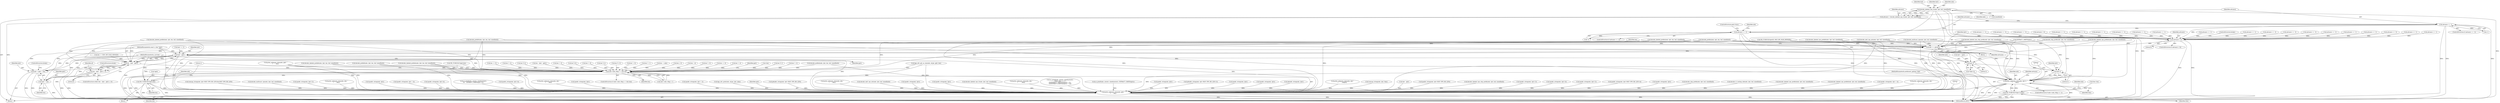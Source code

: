 digraph "0_tcpdump_ffde45acf3348f8353fb4064a1b21683ee6b5ddf@pointer" {
"1001934" [label="(Call,decode_labeled_vpn_l2(ndo, tptr, buf, sizeof(buf)))"];
"1001932" [label="(Call,advance = decode_labeled_vpn_l2(ndo, tptr, buf, sizeof(buf)))"];
"1001941" [label="(Call,advance == -1)"];
"1001951" [label="(Call,advance == -2)"];
"1002130" [label="(Call,advance < 0)"];
"1002134" [label="(Call,tptr += advance)"];
"1001696" [label="(Call,tptr - pptr)"];
"1001694" [label="(Call,len - (tptr - pptr))"];
"1001693" [label="(Call,len - (tptr - pptr) > 0)"];
"1002123" [label="(Call,tptr = pptr + len)"];
"1002125" [label="(Call,pptr + len)"];
"1002901" [label="(Call,ndo->ndo_vflag > 1 && len)"];
"1002909" [label="(Call,ND_TCHECK2(*pptr,len))"];
"1002913" [label="(Call,print_unknown_data(ndo, pptr, \"\n\t    \", len))"];
"1002095" [label="(Call,tptr-3)"];
"1002115" [label="(Call,tptr-3)"];
"1002113" [label="(Call,print_unknown_data(ndo, tptr-3, \"\n\t    \", tlen))"];
"1002093" [label="(Call,ND_TCHECK2(*(tptr-3),tlen))"];
"1002804" [label="(Call,bgp_attr_print(ndo, atype, tptr, alen))"];
"1002134" [label="(Call,tptr += advance)"];
"1002915" [label="(Identifier,pptr)"];
"1001700" [label="(Block,)"];
"1002062" [label="(Call,decode_multicast_vpn(ndo, tptr, buf, sizeof(buf)))"];
"1002901" [label="(Call,ndo->ndo_vflag > 1 && len)"];
"1000391" [label="(Call,len == 6)"];
"1002095" [label="(Call,tptr-3)"];
"1000909" [label="(Call,ip6addr_string(ndo, tptr+BGP_VPN_RD_LEN))"];
"1001862" [label="(Call,decode_labeled_prefix6(ndo, tptr, len, buf, sizeof(buf)))"];
"1002908" [label="(Block,)"];
"1001998" [label="(Call,decode_labeled_vpn_clnp_prefix(ndo, tptr, buf, sizeof(buf)))"];
"1001966" [label="(Call,decode_clnp_prefix(ndo, tptr, buf, sizeof(buf)))"];
"1002556" [label="(Call,print_unknown_data(ndo, tptr, \"\n\t      \", tlen))"];
"1001933" [label="(Identifier,advance)"];
"1000180" [label="(Call,len % 2)"];
"1002118" [label="(Literal,\"\n\t    \")"];
"1002894" [label="(Call,print_unknown_data(ndo, pptr, \"\n\t    \", len))"];
"1001941" [label="(Call,advance == -1)"];
"1002135" [label="(Identifier,tptr)"];
"1002094" [label="(Call,*(tptr-3))"];
"1002113" [label="(Call,print_unknown_data(ndo, tptr-3, \"\n\t    \", tlen))"];
"1000362" [label="(Call,len != 0)"];
"1002140" [label="(Call,len % 8)"];
"1002639" [label="(Call,print_unknown_data(ndo, tptr,\"\n\t      \", length))"];
"1000376" [label="(Call,len != 8)"];
"1000573" [label="(Call,len % 4)"];
"1001432" [label="(Call,decode_labeled_prefix6(ndo, tptr, len, buf, sizeof(buf)))"];
"1000977" [label="(Call,isonsap_string(ndo, tptr, tlen))"];
"1001170" [label="(Call,tptr - pptr)"];
"1001937" [label="(Identifier,buf)"];
"1001830" [label="(Call,advance == -1)"];
"1002133" [label="(ControlStructure,break;)"];
"1000128" [label="(MethodParameterIn,const u_char *pptr)"];
"1002093" [label="(Call,ND_TCHECK2(*(tptr-3),tlen))"];
"1002923" [label="(MethodReturn,RET)"];
"1001955" [label="(ControlStructure,goto trunc;)"];
"1000815" [label="(Call,ipaddr_string(ndo, tptr+BGP_VPN_RD_LEN))"];
"1001568" [label="(Call,decode_labeled_vpn_clnp_prefix(ndo, tptr, buf, sizeof(buf)))"];
"1002824" [label="(Call,len % 12)"];
"1001797" [label="(Call,advance == -1)"];
"1002136" [label="(Identifier,advance)"];
"1002223" [label="(Call,ipaddr_string(ndo, tptr+2))"];
"1002207" [label="(Call,ipaddr_string(ndo, tptr+4))"];
"1000436" [label="(Call,len != 8)"];
"1002127" [label="(Identifier,len)"];
"1001735" [label="(Call,advance == -3)"];
"1000153" [label="(Call,len != 1)"];
"1001682" [label="(Call,len == BGP_MP_NLRI_MINSIZE)"];
"1002302" [label="(Call,ipaddr_string(ndo, tptr+2))"];
"1001038" [label="(Call,ipaddr_string(ndo, tptr+BGP_VPN_RD_LEN+4))"];
"1001822" [label="(Call,decode_prefix6(ndo, tptr, len, buf, sizeof(buf)))"];
"1002814" [label="(Call,len -= alen)"];
"1001947" [label="(Identifier,ndo)"];
"1002838" [label="(Call,len > 0)"];
"1001692" [label="(ControlStructure,while (len - (tptr - pptr) > 0))"];
"1001847" [label="(Call,advance == -3)"];
"1001959" [label="(Identifier,ndo)"];
"1001695" [label="(Identifier,len)"];
"1002520" [label="(Call,ipaddr_string(ndo, tptr))"];
"1001649" [label="(Call,EXTRACT_16BITS(tptr))"];
"1001750" [label="(Call,decode_labeled_prefix4(ndo, tptr, len, buf, sizeof(buf)))"];
"1002114" [label="(Identifier,ndo)"];
"1001536" [label="(Call,decode_clnp_prefix(ndo, tptr, buf, sizeof(buf)))"];
"1001296" [label="(Call,decode_rt_routing_info(ndo, tptr, buf, sizeof(buf)))"];
"1001775" [label="(Call,advance == -3)"];
"1001696" [label="(Call,tptr - pptr)"];
"1002125" [label="(Call,pptr + len)"];
"1001264" [label="(Call,decode_labeled_vpn_prefix4(ndo, tptr, buf, sizeof(buf)))"];
"1002079" [label="(Call,advance == -2)"];
"1001472" [label="(Call,decode_labeled_vpn_prefix6(ndo, tptr, buf, sizeof(buf)))"];
"1001704" [label="(Identifier,af)"];
"1000428" [label="(Call,ipaddr_string(ndo, tptr + 4))"];
"1002382" [label="(Call,print_unknown_data(ndo, tptr, \"\n\t      \", 8))"];
"1000200" [label="(Call,bgp_attr_get_as_size(ndo, atype, pptr, len))"];
"1002916" [label="(Literal,\"\n\t    \")"];
"1001936" [label="(Identifier,tptr)"];
"1002005" [label="(Call,advance == -1)"];
"1001693" [label="(Call,len - (tptr - pptr) > 0)"];
"1001018" [label="(Call,isonsap_string(ndo, tptr+BGP_VPN_RD_LEN,tlen-BGP_VPN_RD_LEN))"];
"1002677" [label="(Call,len -=4)"];
"1001983" [label="(Call,advance == -2)"];
"1001328" [label="(Call,decode_multicast_vpn(ndo, tptr, buf, sizeof(buf)))"];
"1001934" [label="(Call,decode_labeled_vpn_l2(ndo, tptr, buf, sizeof(buf)))"];
"1001932" [label="(Call,advance = decode_labeled_vpn_l2(ndo, tptr, buf, sizeof(buf)))"];
"1002101" [label="(Identifier,ndo)"];
"1001887" [label="(Call,advance == -3)"];
"1002288" [label="(Call,ipaddr_string(ndo, tptr+2))"];
"1000682" [label="(Call,print_unknown_data(ndo, tptr, \"\n\t    \", tlen))"];
"1000373" [label="(Call,len != 6)"];
"1000126" [label="(MethodParameterIn,netdissect_options *ndo)"];
"1002900" [label="(ControlStructure,if (ndo->ndo_vflag > 1 && len))"];
"1001758" [label="(Call,advance == -1)"];
"1001870" [label="(Call,advance == -1)"];
"1001184" [label="(Call,decode_prefix4(ndo, tptr, len, buf, sizeof(buf)))"];
"1002116" [label="(Identifier,tptr)"];
"1001694" [label="(Call,len - (tptr - pptr))"];
"1002907" [label="(Identifier,len)"];
"1001940" [label="(ControlStructure,if (advance == -1))"];
"1002037" [label="(Call,advance == -1)"];
"1000312" [label="(Call,len != 4)"];
"1000767" [label="(Call,ipaddr_string(ndo, tptr))"];
"1000463" [label="(Call,ipaddr_string(ndo, tptr + 4))"];
"1002912" [label="(Identifier,len)"];
"1002486" [label="(Call,ipaddr_string(ndo, tptr+4))"];
"1000142" [label="(Call,tptr = pptr)"];
"1002115" [label="(Call,tptr-3)"];
"1002132" [label="(Literal,0)"];
"1001951" [label="(Call,advance == -2)"];
"1002047" [label="(Call,advance == -2)"];
"1002128" [label="(ControlStructure,break;)"];
"1002097" [label="(Literal,3)"];
"1001938" [label="(Call,sizeof(buf))"];
"1002241" [label="(Call,as_printf(ndo, astostr, sizeof(astostr),\n\t\t\t    EXTRACT_32BITS(tptr+2)))"];
"1002465" [label="(Call,ipaddr_string(ndo, tptr+4))"];
"1001642" [label="(Call,ND_TCHECK2(tptr[0], BGP_MP_NLRI_MINSIZE))"];
"1001807" [label="(Call,advance == -2)"];
"1002911" [label="(Identifier,pptr)"];
"1002910" [label="(Call,*pptr)"];
"1002914" [label="(Identifier,ndo)"];
"1002917" [label="(Identifier,len)"];
"1002117" [label="(Literal,3)"];
"1000129" [label="(MethodParameterIn,u_int len)"];
"1000190" [label="(Call,!len)"];
"1001953" [label="(Call,-2)"];
"1001710" [label="(Call,decode_prefix4(ndo, tptr, len, buf, sizeof(buf)))"];
"1001092" [label="(Call,print_unknown_data(ndo, tptr, \"\n\t    \", tlen))"];
"1002503" [label="(Call,ipaddr_string(ndo, tptr))"];
"1000408" [label="(Call,ipaddr_string(ndo, tptr + 2))"];
"1000548" [label="(Call,len != 4)"];
"1001392" [label="(Call,decode_prefix6(ndo, tptr, len, buf, sizeof(buf)))"];
"1002096" [label="(Identifier,tptr)"];
"1001617" [label="(Call,print_unknown_data(ndo, tptr, \"\n\t    \", tlen))"];
"1002913" [label="(Call,print_unknown_data(ndo, pptr, \"\n\t    \", len))"];
"1002120" [label="(Call,advance = 0)"];
"1001360" [label="(Call,decode_mdt_vpn_nlri(ndo, tptr, buf, sizeof(buf)))"];
"1001909" [label="(Call,advance == -1)"];
"1002126" [label="(Identifier,pptr)"];
"1000955" [label="(Call,ipaddr_string(ndo, tptr))"];
"1001224" [label="(Call,decode_labeled_prefix4(ndo, tptr, len, buf, sizeof(buf)))"];
"1002821" [label="(Call,len == 0)"];
"1002129" [label="(ControlStructure,if (advance < 0))"];
"1001689" [label="(Call,tptr += 3)"];
"1002069" [label="(Call,advance == -1)"];
"1000338" [label="(Call,len != 4)"];
"1002909" [label="(Call,ND_TCHECK2(*pptr,len))"];
"1002540" [label="(Call,ipaddr_string(ndo, tptr))"];
"1001504" [label="(Call,decode_labeled_vpn_l2(ndo, tptr, buf, sizeof(buf)))"];
"1001943" [label="(Call,-1)"];
"1002902" [label="(Call,ndo->ndo_vflag > 1)"];
"1002130" [label="(Call,advance < 0)"];
"1000471" [label="(Call,len % 4)"];
"1001699" [label="(Literal,0)"];
"1002919" [label="(Literal,1)"];
"1000145" [label="(Call,tlen=len)"];
"1001698" [label="(Identifier,pptr)"];
"1001935" [label="(Identifier,ndo)"];
"1001950" [label="(ControlStructure,if (advance == -2))"];
"1002137" [label="(ControlStructure,break;)"];
"1001790" [label="(Call,decode_labeled_vpn_prefix4(ndo, tptr, buf, sizeof(buf)))"];
"1000258" [label="(Call,as_printf(ndo, astostr, sizeof(astostr),\n\t\t\t\tas_size == 2 ?\n\t\t\t\tEXTRACT_16BITS(&tptr[2 + i]) :\n\t\t\t\tEXTRACT_32BITS(&tptr[2 + i])))"];
"1001902" [label="(Call,decode_labeled_vpn_prefix6(ndo, tptr, buf, sizeof(buf)))"];
"1002119" [label="(Identifier,tlen)"];
"1001973" [label="(Call,advance == -1)"];
"1001707" [label="(Block,)"];
"1002123" [label="(Call,tptr = pptr + len)"];
"1001168" [label="(Call,len - (tptr - pptr))"];
"1002667" [label="(Call,as_printf(ndo, astostr, sizeof(astostr), EXTRACT_32BITS(tptr)))"];
"1001919" [label="(Call,advance == -2)"];
"1001942" [label="(Identifier,advance)"];
"1002030" [label="(Call,decode_mdt_vpn_nlri(ndo, tptr, buf, sizeof(buf)))"];
"1002015" [label="(Call,advance == -2)"];
"1000598" [label="(Call,ipaddr_string(ndo, tptr))"];
"1001718" [label="(Call,advance == -1)"];
"1001697" [label="(Identifier,tptr)"];
"1001058" [label="(Call,ip6addr_string(ndo, tptr+BGP_VPN_RD_LEN+3))"];
"1000331" [label="(Call,ipaddr_string(ndo, tptr))"];
"1002131" [label="(Identifier,advance)"];
"1000567" [label="(Call,ipaddr_string(ndo, tptr))"];
"1001952" [label="(Identifier,advance)"];
"1002878" [label="(Call,ND_TCHECK2(*pptr,len))"];
"1000861" [label="(Call,ip6addr_string(ndo, tptr))"];
"1002124" [label="(Identifier,tptr)"];
"1002121" [label="(Identifier,advance)"];
"1002098" [label="(Identifier,tlen)"];
"1002107" [label="(ControlStructure,if (ndo->ndo_vflag <= 1))"];
"1001934" -> "1001932"  [label="AST: "];
"1001934" -> "1001938"  [label="CFG: "];
"1001935" -> "1001934"  [label="AST: "];
"1001936" -> "1001934"  [label="AST: "];
"1001937" -> "1001934"  [label="AST: "];
"1001938" -> "1001934"  [label="AST: "];
"1001932" -> "1001934"  [label="CFG: "];
"1001934" -> "1002923"  [label="DDG: "];
"1001934" -> "1002923"  [label="DDG: "];
"1001934" -> "1002923"  [label="DDG: "];
"1001934" -> "1001932"  [label="DDG: "];
"1001934" -> "1001932"  [label="DDG: "];
"1001934" -> "1001932"  [label="DDG: "];
"1001934" -> "1002113"  [label="DDG: "];
"1001934" -> "1002134"  [label="DDG: "];
"1001934" -> "1002913"  [label="DDG: "];
"1001932" -> "1001707"  [label="AST: "];
"1001933" -> "1001932"  [label="AST: "];
"1001942" -> "1001932"  [label="CFG: "];
"1001932" -> "1002923"  [label="DDG: "];
"1001932" -> "1001941"  [label="DDG: "];
"1001941" -> "1001940"  [label="AST: "];
"1001941" -> "1001943"  [label="CFG: "];
"1001942" -> "1001941"  [label="AST: "];
"1001943" -> "1001941"  [label="AST: "];
"1001947" -> "1001941"  [label="CFG: "];
"1001952" -> "1001941"  [label="CFG: "];
"1001941" -> "1002923"  [label="DDG: "];
"1001941" -> "1002923"  [label="DDG: "];
"1001941" -> "1002923"  [label="DDG: "];
"1001943" -> "1001941"  [label="DDG: "];
"1001941" -> "1001951"  [label="DDG: "];
"1001941" -> "1002130"  [label="DDG: "];
"1001951" -> "1001950"  [label="AST: "];
"1001951" -> "1001953"  [label="CFG: "];
"1001952" -> "1001951"  [label="AST: "];
"1001953" -> "1001951"  [label="AST: "];
"1001955" -> "1001951"  [label="CFG: "];
"1001959" -> "1001951"  [label="CFG: "];
"1001951" -> "1002923"  [label="DDG: "];
"1001951" -> "1002923"  [label="DDG: "];
"1001951" -> "1002923"  [label="DDG: "];
"1001953" -> "1001951"  [label="DDG: "];
"1001951" -> "1002130"  [label="DDG: "];
"1002130" -> "1002129"  [label="AST: "];
"1002130" -> "1002132"  [label="CFG: "];
"1002131" -> "1002130"  [label="AST: "];
"1002132" -> "1002130"  [label="AST: "];
"1002133" -> "1002130"  [label="CFG: "];
"1002135" -> "1002130"  [label="CFG: "];
"1002130" -> "1002923"  [label="DDG: "];
"1002130" -> "1002923"  [label="DDG: "];
"1001847" -> "1002130"  [label="DDG: "];
"1002047" -> "1002130"  [label="DDG: "];
"1001718" -> "1002130"  [label="DDG: "];
"1001870" -> "1002130"  [label="DDG: "];
"1001887" -> "1002130"  [label="DDG: "];
"1001735" -> "1002130"  [label="DDG: "];
"1002015" -> "1002130"  [label="DDG: "];
"1002069" -> "1002130"  [label="DDG: "];
"1001909" -> "1002130"  [label="DDG: "];
"1001775" -> "1002130"  [label="DDG: "];
"1001758" -> "1002130"  [label="DDG: "];
"1002037" -> "1002130"  [label="DDG: "];
"1001807" -> "1002130"  [label="DDG: "];
"1001830" -> "1002130"  [label="DDG: "];
"1002120" -> "1002130"  [label="DDG: "];
"1001973" -> "1002130"  [label="DDG: "];
"1002079" -> "1002130"  [label="DDG: "];
"1002005" -> "1002130"  [label="DDG: "];
"1001919" -> "1002130"  [label="DDG: "];
"1001983" -> "1002130"  [label="DDG: "];
"1001797" -> "1002130"  [label="DDG: "];
"1002130" -> "1002134"  [label="DDG: "];
"1002134" -> "1001700"  [label="AST: "];
"1002134" -> "1002136"  [label="CFG: "];
"1002135" -> "1002134"  [label="AST: "];
"1002136" -> "1002134"  [label="AST: "];
"1001695" -> "1002134"  [label="CFG: "];
"1002134" -> "1002923"  [label="DDG: "];
"1002134" -> "1001696"  [label="DDG: "];
"1002123" -> "1002134"  [label="DDG: "];
"1001642" -> "1002134"  [label="DDG: "];
"1002030" -> "1002134"  [label="DDG: "];
"1001902" -> "1002134"  [label="DDG: "];
"1001790" -> "1002134"  [label="DDG: "];
"1001710" -> "1002134"  [label="DDG: "];
"1001822" -> "1002134"  [label="DDG: "];
"1001966" -> "1002134"  [label="DDG: "];
"1001862" -> "1002134"  [label="DDG: "];
"1001750" -> "1002134"  [label="DDG: "];
"1001998" -> "1002134"  [label="DDG: "];
"1002062" -> "1002134"  [label="DDG: "];
"1001649" -> "1002134"  [label="DDG: "];
"1001696" -> "1001694"  [label="AST: "];
"1001696" -> "1001698"  [label="CFG: "];
"1001697" -> "1001696"  [label="AST: "];
"1001698" -> "1001696"  [label="AST: "];
"1001694" -> "1001696"  [label="CFG: "];
"1001696" -> "1002923"  [label="DDG: "];
"1001696" -> "1002923"  [label="DDG: "];
"1001696" -> "1001694"  [label="DDG: "];
"1001696" -> "1001694"  [label="DDG: "];
"1001642" -> "1001696"  [label="DDG: "];
"1001689" -> "1001696"  [label="DDG: "];
"1001649" -> "1001696"  [label="DDG: "];
"1000128" -> "1001696"  [label="DDG: "];
"1001696" -> "1002095"  [label="DDG: "];
"1001696" -> "1002123"  [label="DDG: "];
"1001696" -> "1002125"  [label="DDG: "];
"1001696" -> "1002913"  [label="DDG: "];
"1001694" -> "1001693"  [label="AST: "];
"1001695" -> "1001694"  [label="AST: "];
"1001699" -> "1001694"  [label="CFG: "];
"1001694" -> "1002923"  [label="DDG: "];
"1001694" -> "1001693"  [label="DDG: "];
"1001694" -> "1001693"  [label="DDG: "];
"1001862" -> "1001694"  [label="DDG: "];
"1001822" -> "1001694"  [label="DDG: "];
"1001710" -> "1001694"  [label="DDG: "];
"1001682" -> "1001694"  [label="DDG: "];
"1001750" -> "1001694"  [label="DDG: "];
"1000129" -> "1001694"  [label="DDG: "];
"1001694" -> "1002123"  [label="DDG: "];
"1001694" -> "1002125"  [label="DDG: "];
"1001694" -> "1002901"  [label="DDG: "];
"1001693" -> "1001692"  [label="AST: "];
"1001693" -> "1001699"  [label="CFG: "];
"1001699" -> "1001693"  [label="AST: "];
"1001704" -> "1001693"  [label="CFG: "];
"1002137" -> "1001693"  [label="CFG: "];
"1001693" -> "1002923"  [label="DDG: "];
"1001693" -> "1002923"  [label="DDG: "];
"1002123" -> "1001707"  [label="AST: "];
"1002123" -> "1002125"  [label="CFG: "];
"1002124" -> "1002123"  [label="AST: "];
"1002125" -> "1002123"  [label="AST: "];
"1002128" -> "1002123"  [label="CFG: "];
"1002123" -> "1002923"  [label="DDG: "];
"1002123" -> "1002923"  [label="DDG: "];
"1000128" -> "1002123"  [label="DDG: "];
"1000129" -> "1002123"  [label="DDG: "];
"1002125" -> "1002127"  [label="CFG: "];
"1002126" -> "1002125"  [label="AST: "];
"1002127" -> "1002125"  [label="AST: "];
"1002125" -> "1002923"  [label="DDG: "];
"1000128" -> "1002125"  [label="DDG: "];
"1000129" -> "1002125"  [label="DDG: "];
"1002901" -> "1002900"  [label="AST: "];
"1002901" -> "1002902"  [label="CFG: "];
"1002901" -> "1002907"  [label="CFG: "];
"1002902" -> "1002901"  [label="AST: "];
"1002907" -> "1002901"  [label="AST: "];
"1002911" -> "1002901"  [label="CFG: "];
"1002919" -> "1002901"  [label="CFG: "];
"1002901" -> "1002923"  [label="DDG: "];
"1002901" -> "1002923"  [label="DDG: "];
"1002901" -> "1002923"  [label="DDG: "];
"1002902" -> "1002901"  [label="DDG: "];
"1002902" -> "1002901"  [label="DDG: "];
"1000338" -> "1002901"  [label="DDG: "];
"1000436" -> "1002901"  [label="DDG: "];
"1002878" -> "1002901"  [label="DDG: "];
"1002824" -> "1002901"  [label="DDG: "];
"1000573" -> "1002901"  [label="DDG: "];
"1000153" -> "1002901"  [label="DDG: "];
"1001750" -> "1002901"  [label="DDG: "];
"1000376" -> "1002901"  [label="DDG: "];
"1001862" -> "1002901"  [label="DDG: "];
"1001822" -> "1002901"  [label="DDG: "];
"1000471" -> "1002901"  [label="DDG: "];
"1000391" -> "1002901"  [label="DDG: "];
"1001710" -> "1002901"  [label="DDG: "];
"1000312" -> "1002901"  [label="DDG: "];
"1002838" -> "1002901"  [label="DDG: "];
"1001168" -> "1002901"  [label="DDG: "];
"1000180" -> "1002901"  [label="DDG: "];
"1002821" -> "1002901"  [label="DDG: "];
"1000190" -> "1002901"  [label="DDG: "];
"1001432" -> "1002901"  [label="DDG: "];
"1001224" -> "1002901"  [label="DDG: "];
"1002140" -> "1002901"  [label="DDG: "];
"1001392" -> "1002901"  [label="DDG: "];
"1002814" -> "1002901"  [label="DDG: "];
"1002894" -> "1002901"  [label="DDG: "];
"1000373" -> "1002901"  [label="DDG: "];
"1000548" -> "1002901"  [label="DDG: "];
"1002677" -> "1002901"  [label="DDG: "];
"1000362" -> "1002901"  [label="DDG: "];
"1001184" -> "1002901"  [label="DDG: "];
"1000129" -> "1002901"  [label="DDG: "];
"1000200" -> "1002901"  [label="DDG: "];
"1002901" -> "1002909"  [label="DDG: "];
"1002909" -> "1002908"  [label="AST: "];
"1002909" -> "1002912"  [label="CFG: "];
"1002910" -> "1002909"  [label="AST: "];
"1002912" -> "1002909"  [label="AST: "];
"1002914" -> "1002909"  [label="CFG: "];
"1002909" -> "1002923"  [label="DDG: "];
"1002909" -> "1002923"  [label="DDG: "];
"1002878" -> "1002909"  [label="DDG: "];
"1000129" -> "1002909"  [label="DDG: "];
"1002909" -> "1002913"  [label="DDG: "];
"1002913" -> "1002908"  [label="AST: "];
"1002913" -> "1002917"  [label="CFG: "];
"1002914" -> "1002913"  [label="AST: "];
"1002915" -> "1002913"  [label="AST: "];
"1002916" -> "1002913"  [label="AST: "];
"1002917" -> "1002913"  [label="AST: "];
"1002919" -> "1002913"  [label="CFG: "];
"1002913" -> "1002923"  [label="DDG: "];
"1002913" -> "1002923"  [label="DDG: "];
"1002913" -> "1002923"  [label="DDG: "];
"1002913" -> "1002923"  [label="DDG: "];
"1000598" -> "1002913"  [label="DDG: "];
"1002667" -> "1002913"  [label="DDG: "];
"1000331" -> "1002913"  [label="DDG: "];
"1001018" -> "1002913"  [label="DDG: "];
"1001092" -> "1002913"  [label="DDG: "];
"1000977" -> "1002913"  [label="DDG: "];
"1002503" -> "1002913"  [label="DDG: "];
"1001264" -> "1002913"  [label="DDG: "];
"1000258" -> "1002913"  [label="DDG: "];
"1002113" -> "1002913"  [label="DDG: "];
"1002223" -> "1002913"  [label="DDG: "];
"1002894" -> "1002913"  [label="DDG: "];
"1002894" -> "1002913"  [label="DDG: "];
"1000815" -> "1002913"  [label="DDG: "];
"1002540" -> "1002913"  [label="DDG: "];
"1001432" -> "1002913"  [label="DDG: "];
"1000200" -> "1002913"  [label="DDG: "];
"1000200" -> "1002913"  [label="DDG: "];
"1001862" -> "1002913"  [label="DDG: "];
"1001392" -> "1002913"  [label="DDG: "];
"1002486" -> "1002913"  [label="DDG: "];
"1001184" -> "1002913"  [label="DDG: "];
"1000567" -> "1002913"  [label="DDG: "];
"1001328" -> "1002913"  [label="DDG: "];
"1000408" -> "1002913"  [label="DDG: "];
"1002241" -> "1002913"  [label="DDG: "];
"1001568" -> "1002913"  [label="DDG: "];
"1000682" -> "1002913"  [label="DDG: "];
"1002465" -> "1002913"  [label="DDG: "];
"1001750" -> "1002913"  [label="DDG: "];
"1001822" -> "1002913"  [label="DDG: "];
"1002030" -> "1002913"  [label="DDG: "];
"1001472" -> "1002913"  [label="DDG: "];
"1002382" -> "1002913"  [label="DDG: "];
"1001536" -> "1002913"  [label="DDG: "];
"1002804" -> "1002913"  [label="DDG: "];
"1002207" -> "1002913"  [label="DDG: "];
"1001998" -> "1002913"  [label="DDG: "];
"1002062" -> "1002913"  [label="DDG: "];
"1000909" -> "1002913"  [label="DDG: "];
"1001224" -> "1002913"  [label="DDG: "];
"1000463" -> "1002913"  [label="DDG: "];
"1001504" -> "1002913"  [label="DDG: "];
"1001710" -> "1002913"  [label="DDG: "];
"1001790" -> "1002913"  [label="DDG: "];
"1002288" -> "1002913"  [label="DDG: "];
"1001360" -> "1002913"  [label="DDG: "];
"1001966" -> "1002913"  [label="DDG: "];
"1001617" -> "1002913"  [label="DDG: "];
"1001902" -> "1002913"  [label="DDG: "];
"1002302" -> "1002913"  [label="DDG: "];
"1001058" -> "1002913"  [label="DDG: "];
"1001296" -> "1002913"  [label="DDG: "];
"1000861" -> "1002913"  [label="DDG: "];
"1000955" -> "1002913"  [label="DDG: "];
"1002520" -> "1002913"  [label="DDG: "];
"1000428" -> "1002913"  [label="DDG: "];
"1000767" -> "1002913"  [label="DDG: "];
"1002556" -> "1002913"  [label="DDG: "];
"1002639" -> "1002913"  [label="DDG: "];
"1001038" -> "1002913"  [label="DDG: "];
"1000126" -> "1002913"  [label="DDG: "];
"1001170" -> "1002913"  [label="DDG: "];
"1000128" -> "1002913"  [label="DDG: "];
"1000129" -> "1002913"  [label="DDG: "];
"1002095" -> "1002094"  [label="AST: "];
"1002095" -> "1002097"  [label="CFG: "];
"1002096" -> "1002095"  [label="AST: "];
"1002097" -> "1002095"  [label="AST: "];
"1002094" -> "1002095"  [label="CFG: "];
"1001642" -> "1002095"  [label="DDG: "];
"1000142" -> "1002095"  [label="DDG: "];
"1001649" -> "1002095"  [label="DDG: "];
"1002095" -> "1002115"  [label="DDG: "];
"1002115" -> "1002113"  [label="AST: "];
"1002115" -> "1002117"  [label="CFG: "];
"1002116" -> "1002115"  [label="AST: "];
"1002117" -> "1002115"  [label="AST: "];
"1002118" -> "1002115"  [label="CFG: "];
"1002115" -> "1002113"  [label="DDG: "];
"1002115" -> "1002113"  [label="DDG: "];
"1001642" -> "1002115"  [label="DDG: "];
"1001649" -> "1002115"  [label="DDG: "];
"1002113" -> "1002107"  [label="AST: "];
"1002113" -> "1002119"  [label="CFG: "];
"1002114" -> "1002113"  [label="AST: "];
"1002118" -> "1002113"  [label="AST: "];
"1002119" -> "1002113"  [label="AST: "];
"1002121" -> "1002113"  [label="CFG: "];
"1002113" -> "1002923"  [label="DDG: "];
"1002113" -> "1002923"  [label="DDG: "];
"1002113" -> "1002923"  [label="DDG: "];
"1002113" -> "1002923"  [label="DDG: "];
"1002113" -> "1002093"  [label="DDG: "];
"1001862" -> "1002113"  [label="DDG: "];
"1002030" -> "1002113"  [label="DDG: "];
"1001998" -> "1002113"  [label="DDG: "];
"1002062" -> "1002113"  [label="DDG: "];
"1001966" -> "1002113"  [label="DDG: "];
"1001902" -> "1002113"  [label="DDG: "];
"1001750" -> "1002113"  [label="DDG: "];
"1001822" -> "1002113"  [label="DDG: "];
"1001710" -> "1002113"  [label="DDG: "];
"1001790" -> "1002113"  [label="DDG: "];
"1000126" -> "1002113"  [label="DDG: "];
"1002093" -> "1002113"  [label="DDG: "];
"1002093" -> "1001707"  [label="AST: "];
"1002093" -> "1002098"  [label="CFG: "];
"1002094" -> "1002093"  [label="AST: "];
"1002098" -> "1002093"  [label="AST: "];
"1002101" -> "1002093"  [label="CFG: "];
"1002093" -> "1002923"  [label="DDG: "];
"1002093" -> "1002923"  [label="DDG: "];
"1002093" -> "1002923"  [label="DDG: "];
"1000145" -> "1002093"  [label="DDG: "];
}
